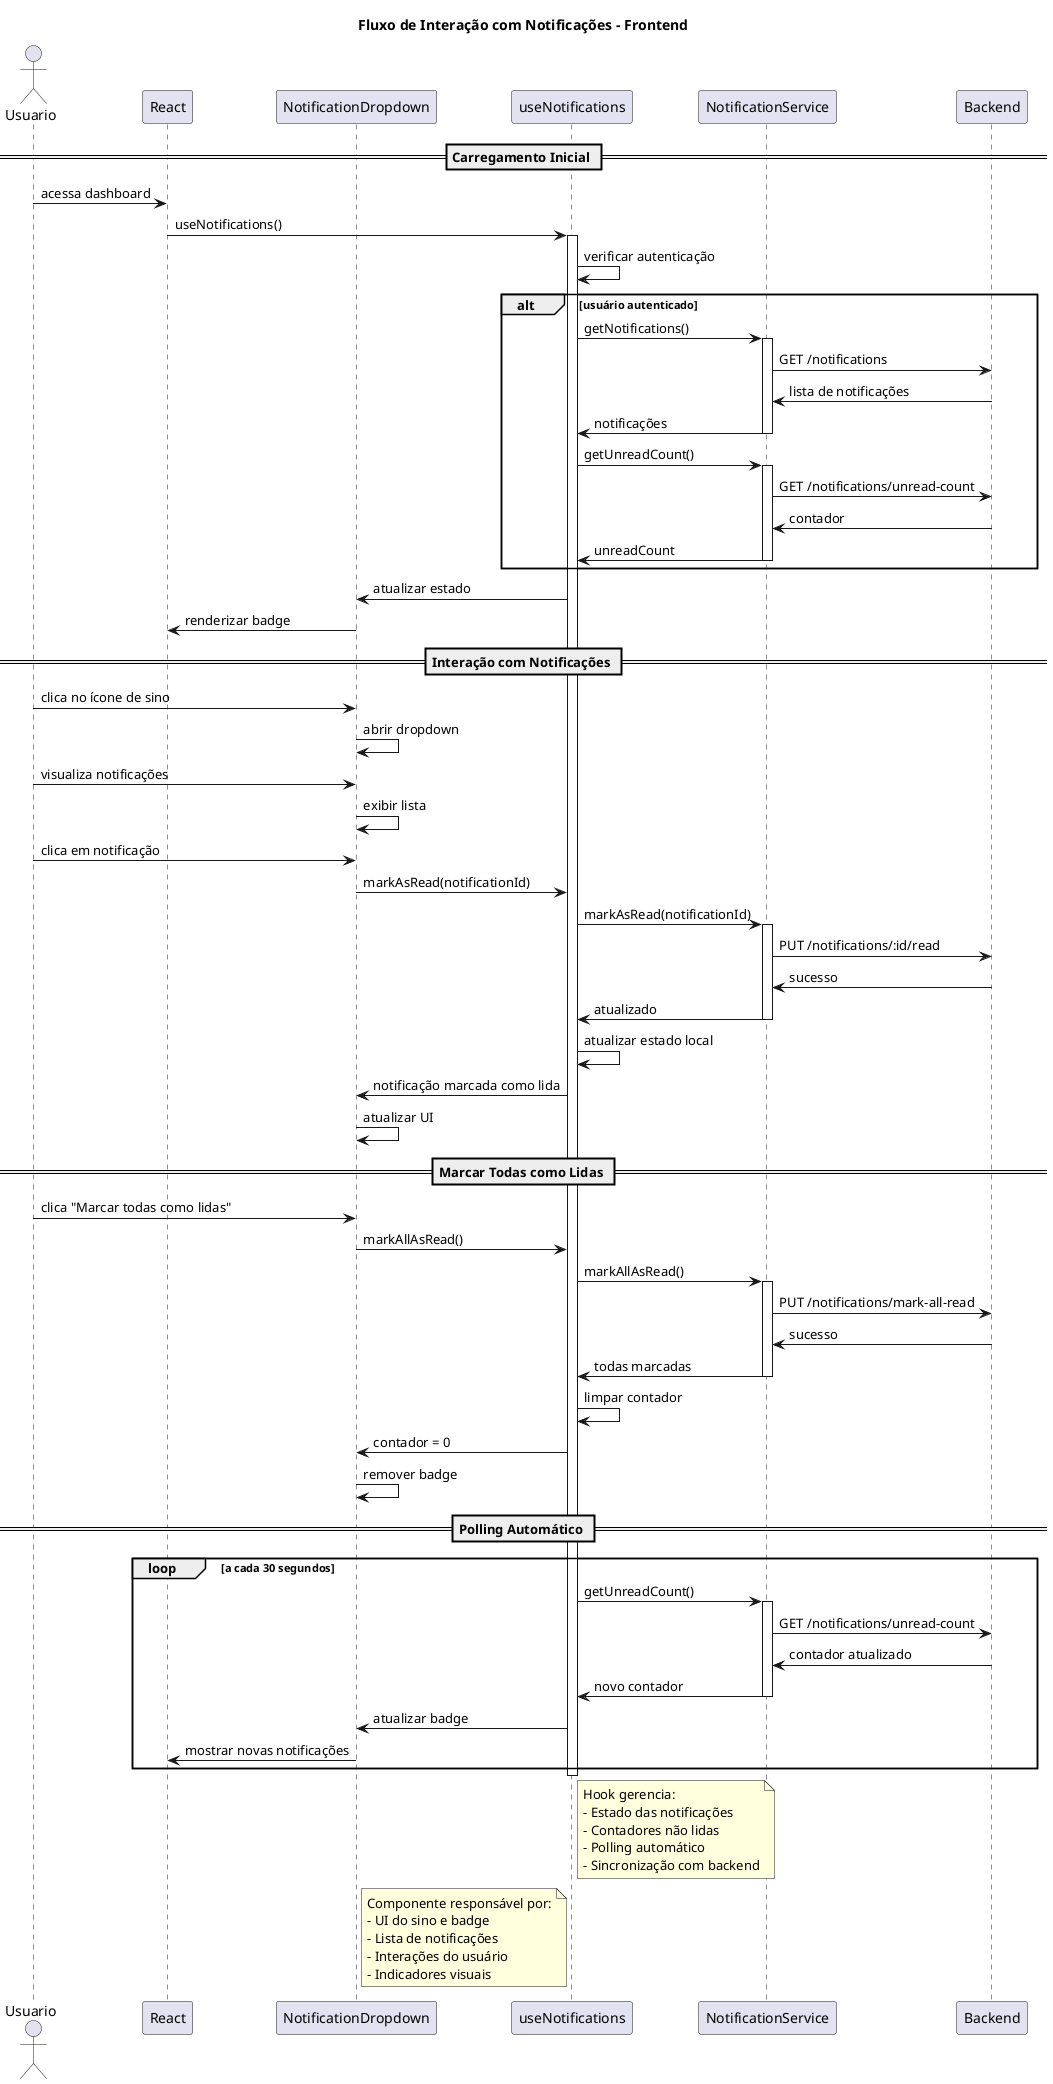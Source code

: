 @startuml notificacoes_sequencia_interacao
title Fluxo de Interação com Notificações - Frontend

actor Usuario as user
participant React as frontend
participant NotificationDropdown as dropdown
participant useNotifications as hook
participant NotificationService as service
participant Backend as api

== Carregamento Inicial ==

user -> frontend : acessa dashboard
frontend -> hook : useNotifications()
activate hook

hook -> hook : verificar autenticação
alt usuário autenticado
    hook -> service : getNotifications()
    activate service
    service -> api : GET /notifications
    api -> service : lista de notificações
    service -> hook : notificações
    deactivate service
    
    hook -> service : getUnreadCount()
    activate service
    service -> api : GET /notifications/unread-count
    api -> service : contador
    service -> hook : unreadCount
    deactivate service
end

hook -> dropdown : atualizar estado
dropdown -> frontend : renderizar badge

== Interação com Notificações ==

user -> dropdown : clica no ícone de sino
dropdown -> dropdown : abrir dropdown

user -> dropdown : visualiza notificações
dropdown -> dropdown : exibir lista

user -> dropdown : clica em notificação
dropdown -> hook : markAsRead(notificationId)
hook -> service : markAsRead(notificationId)
activate service
service -> api : PUT /notifications/:id/read
api -> service : sucesso
service -> hook : atualizado
deactivate service

hook -> hook : atualizar estado local
hook -> dropdown : notificação marcada como lida
dropdown -> dropdown : atualizar UI

== Marcar Todas como Lidas ==

user -> dropdown : clica "Marcar todas como lidas"
dropdown -> hook : markAllAsRead()
hook -> service : markAllAsRead()
activate service
service -> api : PUT /notifications/mark-all-read
api -> service : sucesso
service -> hook : todas marcadas
deactivate service

hook -> hook : limpar contador
hook -> dropdown : contador = 0
dropdown -> dropdown : remover badge

== Polling Automático ==

loop a cada 30 segundos
    hook -> service : getUnreadCount()
    activate service
    service -> api : GET /notifications/unread-count
    api -> service : contador atualizado
    service -> hook : novo contador
    deactivate service
    
    hook -> dropdown : atualizar badge
    dropdown -> frontend : mostrar novas notificações
end

deactivate hook

note right of hook
  Hook gerencia:
  - Estado das notificações
  - Contadores não lidas
  - Polling automático
  - Sincronização com backend
end note

note right of dropdown
  Componente responsável por:
  - UI do sino e badge
  - Lista de notificações
  - Interações do usuário
  - Indicadores visuais
end note

@enduml
